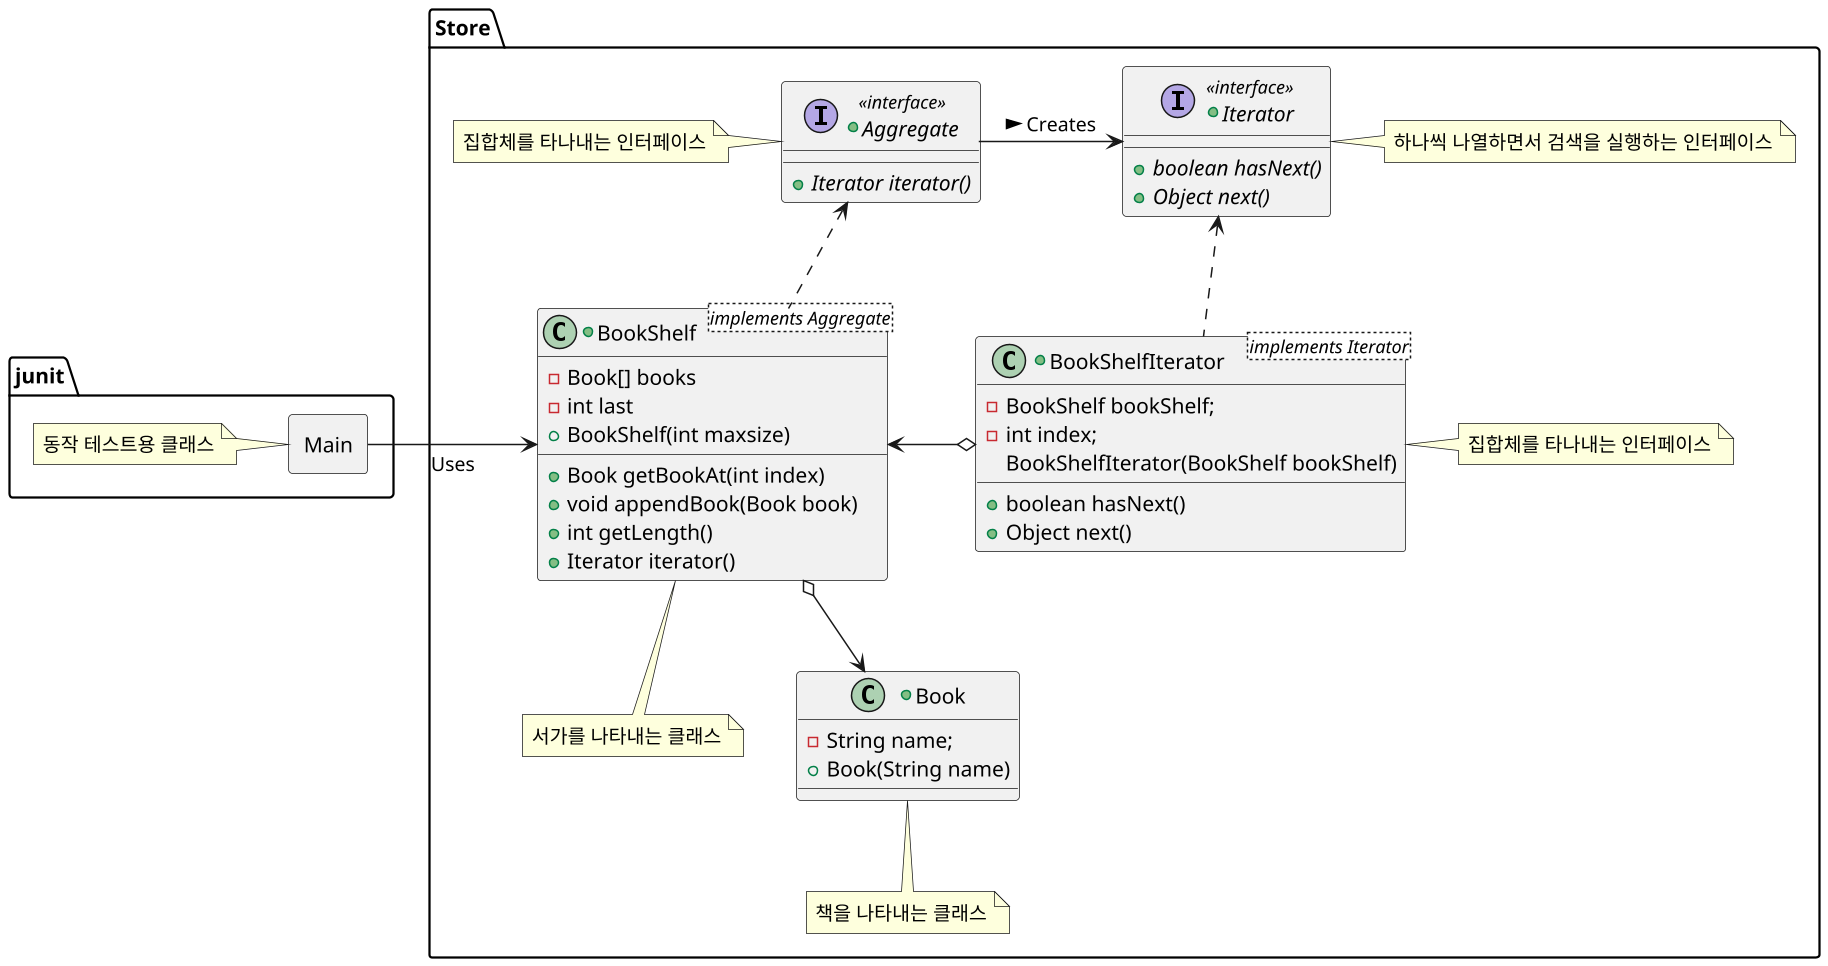 @startuml
scale 1.5
allowmixing

package junit {
    rectangle Main
    note left of Main
    동작 테스트용 클래스
    end note
}

package Store {
    +interface Aggregate <<interface>> {
        +{abstract} Iterator iterator()
    }
    note left of Aggregate
        집합체를 타나내는 인터페이스
    end note

    +interface Iterator <<interface>> {
        +{abstract} boolean hasNext()
        +{abstract} Object next()
    }
    note right of Iterator
        하나씩 나열하면서 검색을 실행하는 인터페이스
    end note

    +class BookShelf <implements Aggregate>{
        -Book[] books
        -int last
        {field}+BookShelf(int maxsize)
        +Book getBookAt(int index)
        +void appendBook(Book book)
        +int getLength()
        +Iterator iterator()
    }
    note bottom of BookShelf
        서가를 나타내는 클래스
    end note

    +class BookShelfIterator <implements Iterator> {
        -BookShelf bookShelf;
        -int index;
        {field}BookShelfIterator(BookShelf bookShelf)
        +boolean hasNext()
        +Object next()
    }
    note right of BookShelfIterator
        집합체를 타나내는 인터페이스
    end note

    +class Book {
        -String name;
        {field}+Book(String name)
    }
    note bottom of Book
        책을 나타내는 클래스
    end note
}

Main -right-> BookShelf : Uses
Aggregate -right-> Iterator : Creates >
BookShelf .up.> Aggregate
BookShelfIterator .up.> Iterator
BookShelfIterator o-left-> BookShelf
BookShelf o-down-> Book
@enduml
